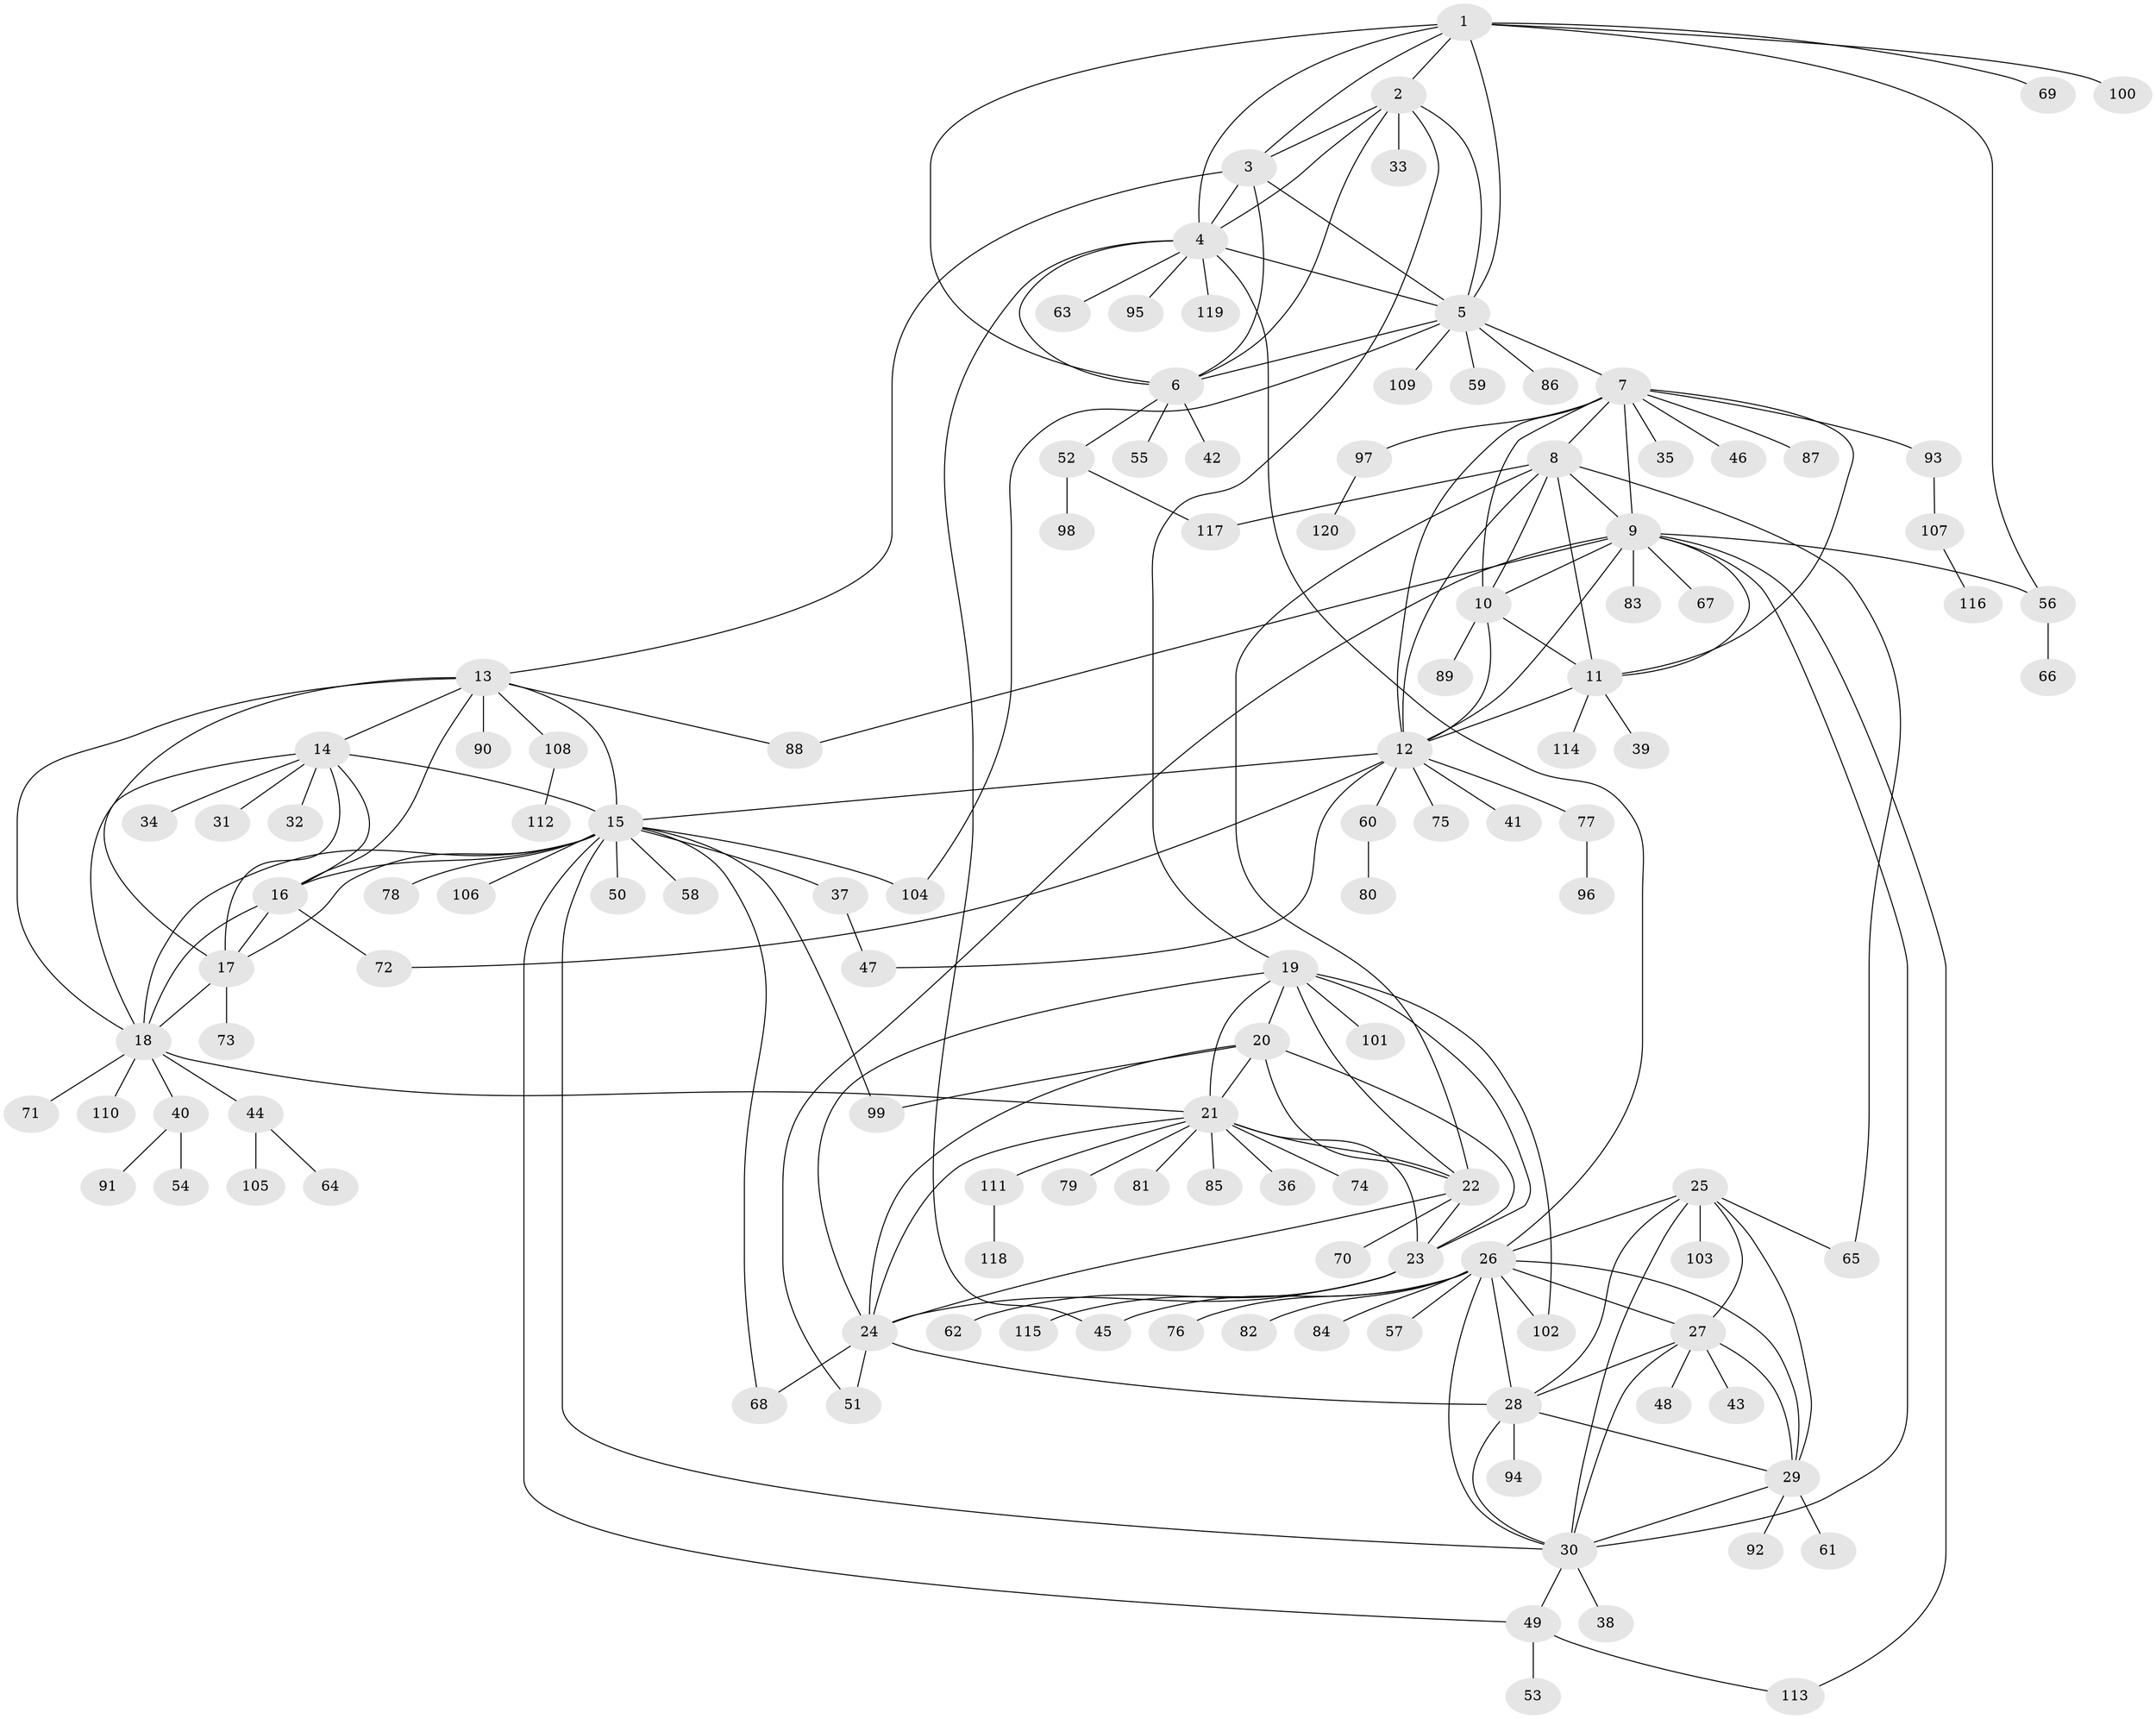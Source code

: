 // coarse degree distribution, {7: 0.03225806451612903, 12: 0.021505376344086023, 6: 0.03225806451612903, 9: 0.03225806451612903, 8: 0.053763440860215055, 10: 0.021505376344086023, 13: 0.021505376344086023, 5: 0.043010752688172046, 11: 0.010752688172043012, 1: 0.5591397849462365, 2: 0.15053763440860216, 4: 0.010752688172043012, 3: 0.010752688172043012}
// Generated by graph-tools (version 1.1) at 2025/52/02/27/25 19:52:15]
// undirected, 120 vertices, 189 edges
graph export_dot {
graph [start="1"]
  node [color=gray90,style=filled];
  1;
  2;
  3;
  4;
  5;
  6;
  7;
  8;
  9;
  10;
  11;
  12;
  13;
  14;
  15;
  16;
  17;
  18;
  19;
  20;
  21;
  22;
  23;
  24;
  25;
  26;
  27;
  28;
  29;
  30;
  31;
  32;
  33;
  34;
  35;
  36;
  37;
  38;
  39;
  40;
  41;
  42;
  43;
  44;
  45;
  46;
  47;
  48;
  49;
  50;
  51;
  52;
  53;
  54;
  55;
  56;
  57;
  58;
  59;
  60;
  61;
  62;
  63;
  64;
  65;
  66;
  67;
  68;
  69;
  70;
  71;
  72;
  73;
  74;
  75;
  76;
  77;
  78;
  79;
  80;
  81;
  82;
  83;
  84;
  85;
  86;
  87;
  88;
  89;
  90;
  91;
  92;
  93;
  94;
  95;
  96;
  97;
  98;
  99;
  100;
  101;
  102;
  103;
  104;
  105;
  106;
  107;
  108;
  109;
  110;
  111;
  112;
  113;
  114;
  115;
  116;
  117;
  118;
  119;
  120;
  1 -- 2;
  1 -- 3;
  1 -- 4;
  1 -- 5;
  1 -- 6;
  1 -- 56;
  1 -- 69;
  1 -- 100;
  2 -- 3;
  2 -- 4;
  2 -- 5;
  2 -- 6;
  2 -- 19;
  2 -- 33;
  3 -- 4;
  3 -- 5;
  3 -- 6;
  3 -- 13;
  4 -- 5;
  4 -- 6;
  4 -- 26;
  4 -- 45;
  4 -- 63;
  4 -- 95;
  4 -- 119;
  5 -- 6;
  5 -- 7;
  5 -- 59;
  5 -- 86;
  5 -- 104;
  5 -- 109;
  6 -- 42;
  6 -- 52;
  6 -- 55;
  7 -- 8;
  7 -- 9;
  7 -- 10;
  7 -- 11;
  7 -- 12;
  7 -- 35;
  7 -- 46;
  7 -- 87;
  7 -- 93;
  7 -- 97;
  8 -- 9;
  8 -- 10;
  8 -- 11;
  8 -- 12;
  8 -- 22;
  8 -- 65;
  8 -- 117;
  9 -- 10;
  9 -- 11;
  9 -- 12;
  9 -- 30;
  9 -- 51;
  9 -- 56;
  9 -- 67;
  9 -- 83;
  9 -- 88;
  9 -- 113;
  10 -- 11;
  10 -- 12;
  10 -- 89;
  11 -- 12;
  11 -- 39;
  11 -- 114;
  12 -- 15;
  12 -- 41;
  12 -- 47;
  12 -- 60;
  12 -- 72;
  12 -- 75;
  12 -- 77;
  13 -- 14;
  13 -- 15;
  13 -- 16;
  13 -- 17;
  13 -- 18;
  13 -- 88;
  13 -- 90;
  13 -- 108;
  14 -- 15;
  14 -- 16;
  14 -- 17;
  14 -- 18;
  14 -- 31;
  14 -- 32;
  14 -- 34;
  15 -- 16;
  15 -- 17;
  15 -- 18;
  15 -- 30;
  15 -- 37;
  15 -- 49;
  15 -- 50;
  15 -- 58;
  15 -- 68;
  15 -- 78;
  15 -- 99;
  15 -- 104;
  15 -- 106;
  16 -- 17;
  16 -- 18;
  16 -- 72;
  17 -- 18;
  17 -- 73;
  18 -- 21;
  18 -- 40;
  18 -- 44;
  18 -- 71;
  18 -- 110;
  19 -- 20;
  19 -- 21;
  19 -- 22;
  19 -- 23;
  19 -- 24;
  19 -- 101;
  19 -- 102;
  20 -- 21;
  20 -- 22;
  20 -- 23;
  20 -- 24;
  20 -- 99;
  21 -- 22;
  21 -- 23;
  21 -- 24;
  21 -- 36;
  21 -- 74;
  21 -- 79;
  21 -- 81;
  21 -- 85;
  21 -- 111;
  22 -- 23;
  22 -- 24;
  22 -- 70;
  23 -- 24;
  23 -- 62;
  23 -- 115;
  24 -- 28;
  24 -- 51;
  24 -- 68;
  25 -- 26;
  25 -- 27;
  25 -- 28;
  25 -- 29;
  25 -- 30;
  25 -- 65;
  25 -- 103;
  26 -- 27;
  26 -- 28;
  26 -- 29;
  26 -- 30;
  26 -- 45;
  26 -- 57;
  26 -- 76;
  26 -- 82;
  26 -- 84;
  26 -- 102;
  27 -- 28;
  27 -- 29;
  27 -- 30;
  27 -- 43;
  27 -- 48;
  28 -- 29;
  28 -- 30;
  28 -- 94;
  29 -- 30;
  29 -- 61;
  29 -- 92;
  30 -- 38;
  30 -- 49;
  37 -- 47;
  40 -- 54;
  40 -- 91;
  44 -- 64;
  44 -- 105;
  49 -- 53;
  49 -- 113;
  52 -- 98;
  52 -- 117;
  56 -- 66;
  60 -- 80;
  77 -- 96;
  93 -- 107;
  97 -- 120;
  107 -- 116;
  108 -- 112;
  111 -- 118;
}
